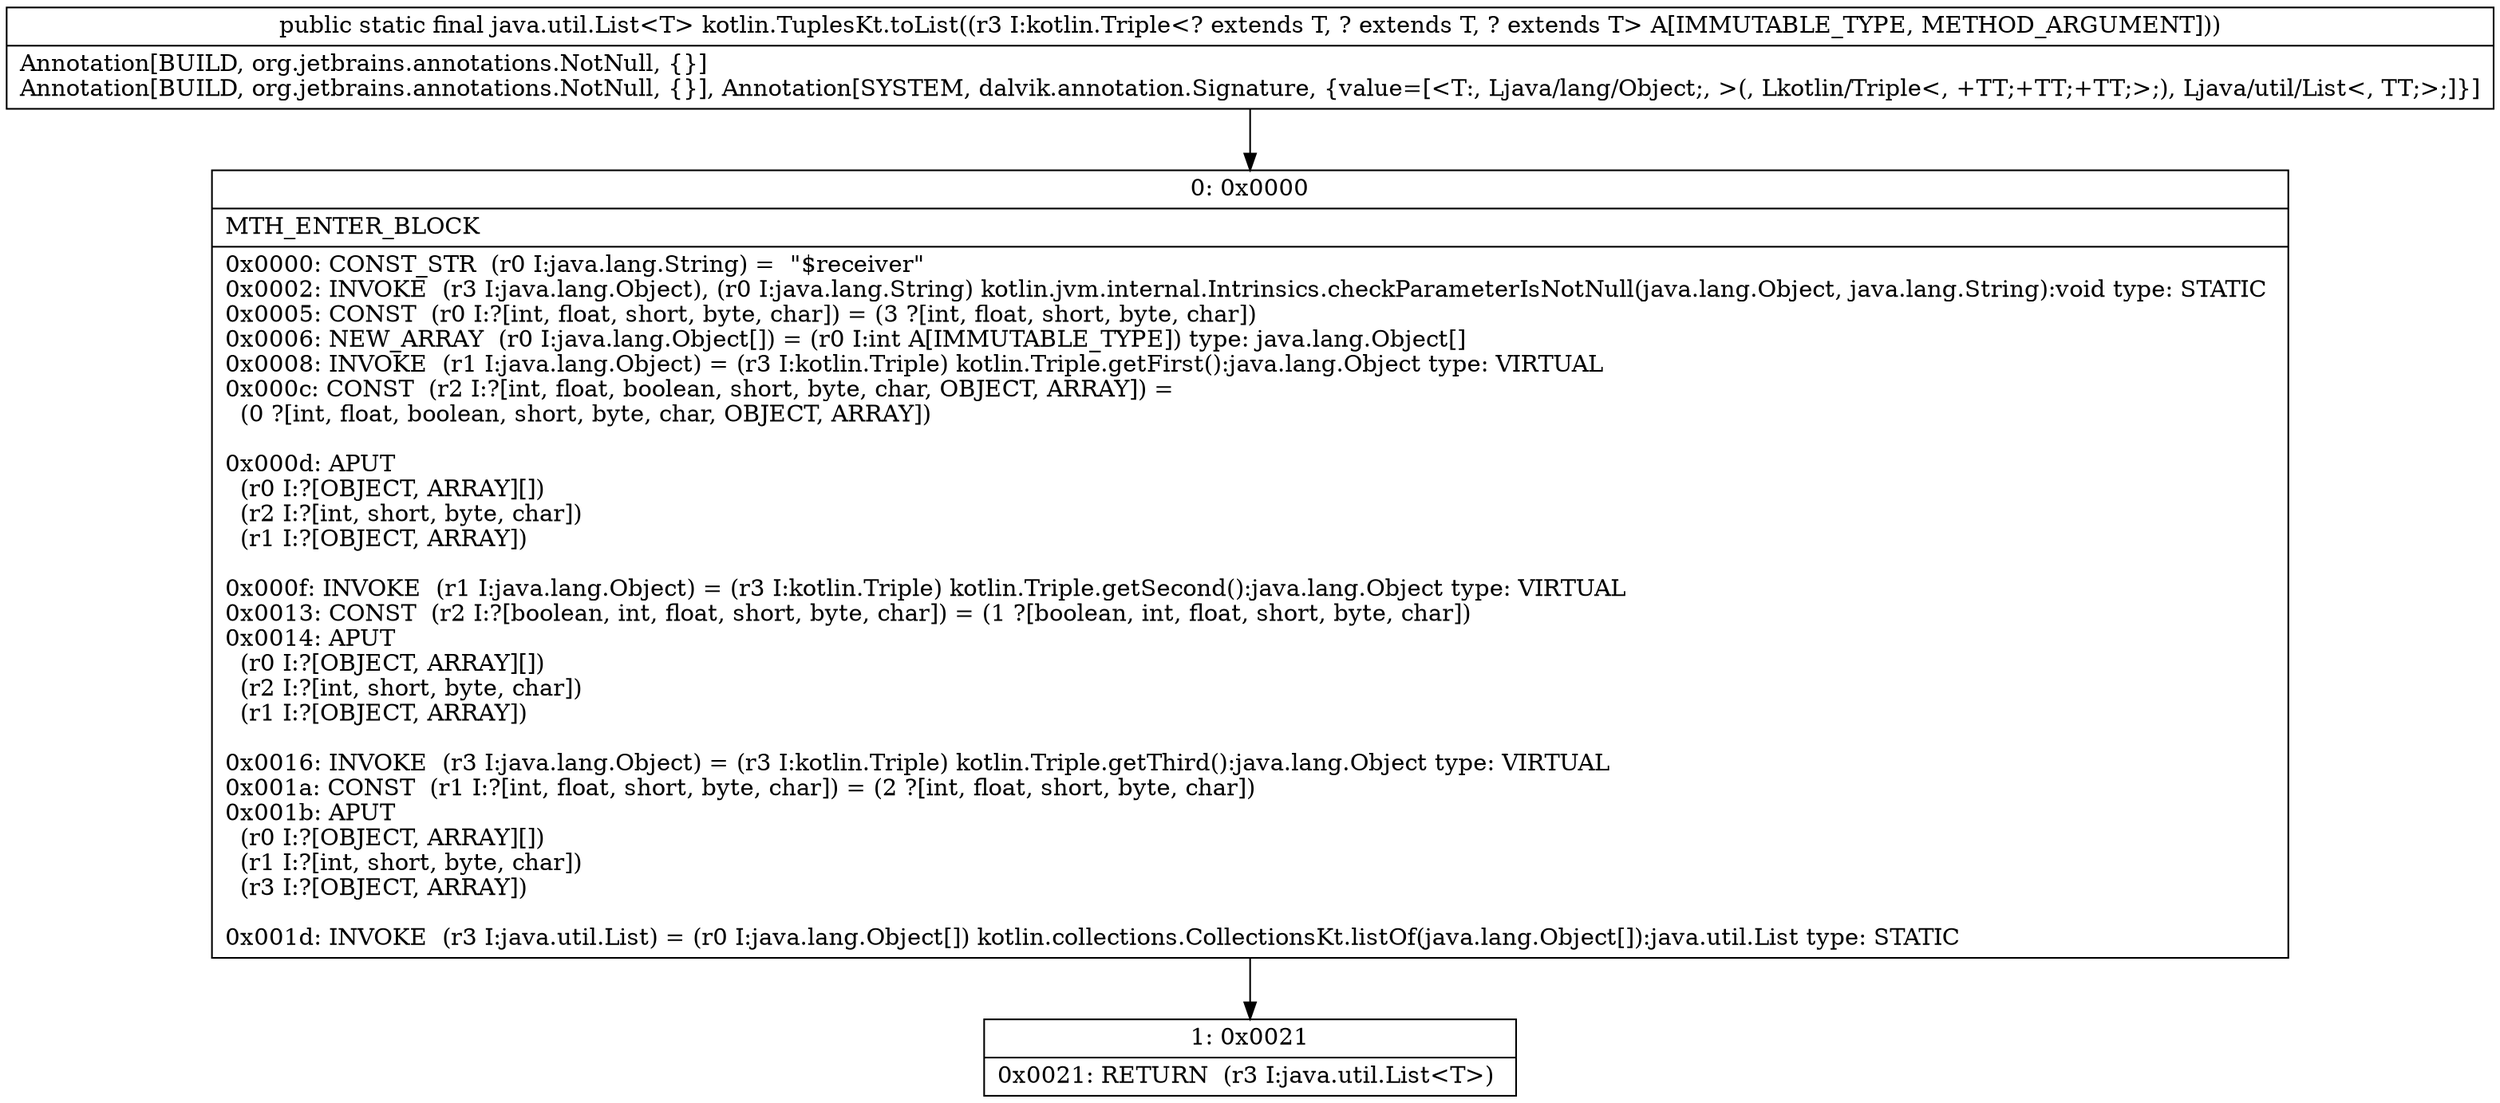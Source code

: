 digraph "CFG forkotlin.TuplesKt.toList(Lkotlin\/Triple;)Ljava\/util\/List;" {
Node_0 [shape=record,label="{0\:\ 0x0000|MTH_ENTER_BLOCK\l|0x0000: CONST_STR  (r0 I:java.lang.String) =  \"$receiver\" \l0x0002: INVOKE  (r3 I:java.lang.Object), (r0 I:java.lang.String) kotlin.jvm.internal.Intrinsics.checkParameterIsNotNull(java.lang.Object, java.lang.String):void type: STATIC \l0x0005: CONST  (r0 I:?[int, float, short, byte, char]) = (3 ?[int, float, short, byte, char]) \l0x0006: NEW_ARRAY  (r0 I:java.lang.Object[]) = (r0 I:int A[IMMUTABLE_TYPE]) type: java.lang.Object[] \l0x0008: INVOKE  (r1 I:java.lang.Object) = (r3 I:kotlin.Triple) kotlin.Triple.getFirst():java.lang.Object type: VIRTUAL \l0x000c: CONST  (r2 I:?[int, float, boolean, short, byte, char, OBJECT, ARRAY]) = \l  (0 ?[int, float, boolean, short, byte, char, OBJECT, ARRAY])\l \l0x000d: APUT  \l  (r0 I:?[OBJECT, ARRAY][])\l  (r2 I:?[int, short, byte, char])\l  (r1 I:?[OBJECT, ARRAY])\l \l0x000f: INVOKE  (r1 I:java.lang.Object) = (r3 I:kotlin.Triple) kotlin.Triple.getSecond():java.lang.Object type: VIRTUAL \l0x0013: CONST  (r2 I:?[boolean, int, float, short, byte, char]) = (1 ?[boolean, int, float, short, byte, char]) \l0x0014: APUT  \l  (r0 I:?[OBJECT, ARRAY][])\l  (r2 I:?[int, short, byte, char])\l  (r1 I:?[OBJECT, ARRAY])\l \l0x0016: INVOKE  (r3 I:java.lang.Object) = (r3 I:kotlin.Triple) kotlin.Triple.getThird():java.lang.Object type: VIRTUAL \l0x001a: CONST  (r1 I:?[int, float, short, byte, char]) = (2 ?[int, float, short, byte, char]) \l0x001b: APUT  \l  (r0 I:?[OBJECT, ARRAY][])\l  (r1 I:?[int, short, byte, char])\l  (r3 I:?[OBJECT, ARRAY])\l \l0x001d: INVOKE  (r3 I:java.util.List) = (r0 I:java.lang.Object[]) kotlin.collections.CollectionsKt.listOf(java.lang.Object[]):java.util.List type: STATIC \l}"];
Node_1 [shape=record,label="{1\:\ 0x0021|0x0021: RETURN  (r3 I:java.util.List\<T\>) \l}"];
MethodNode[shape=record,label="{public static final java.util.List\<T\> kotlin.TuplesKt.toList((r3 I:kotlin.Triple\<? extends T, ? extends T, ? extends T\> A[IMMUTABLE_TYPE, METHOD_ARGUMENT]))  | Annotation[BUILD, org.jetbrains.annotations.NotNull, \{\}]\lAnnotation[BUILD, org.jetbrains.annotations.NotNull, \{\}], Annotation[SYSTEM, dalvik.annotation.Signature, \{value=[\<T:, Ljava\/lang\/Object;, \>(, Lkotlin\/Triple\<, +TT;+TT;+TT;\>;), Ljava\/util\/List\<, TT;\>;]\}]\l}"];
MethodNode -> Node_0;
Node_0 -> Node_1;
}

